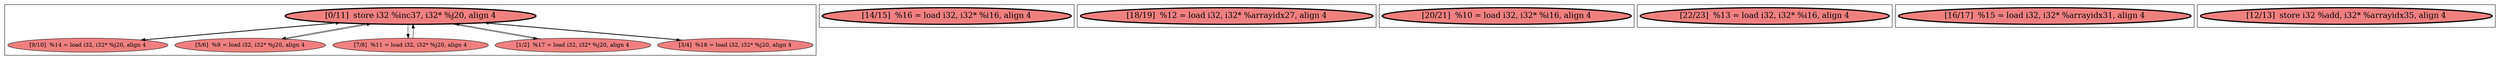 
digraph G {



node570->node566 [ ]
node566->node570 [ ]
node568->node570 [ ]
node567->node570 [ ]
node570->node567 [ ]
node570->node568 [ ]
node570->node571 [ ]
node570->node569 [ ]
node571->node570 [ ]
node569->node570 [ ]


subgraph cluster6 {


node577 [penwidth=3.0,fontsize=20,fillcolor=lightcoral,label="[14/15]  %16 = load i32, i32* %i16, align 4",shape=ellipse,style=filled ]



}

subgraph cluster0 {


node571 [fillcolor=lightcoral,label="[1/2]  %17 = load i32, i32* %j20, align 4",shape=ellipse,style=filled ]
node570 [penwidth=3.0,fontsize=20,fillcolor=lightcoral,label="[0/11]  store i32 %inc37, i32* %j20, align 4",shape=ellipse,style=filled ]
node569 [fillcolor=lightcoral,label="[3/4]  %18 = load i32, i32* %j20, align 4",shape=ellipse,style=filled ]
node568 [fillcolor=lightcoral,label="[5/6]  %9 = load i32, i32* %j20, align 4",shape=ellipse,style=filled ]
node566 [fillcolor=lightcoral,label="[9/10]  %14 = load i32, i32* %j20, align 4",shape=ellipse,style=filled ]
node567 [fillcolor=lightcoral,label="[7/8]  %11 = load i32, i32* %j20, align 4",shape=ellipse,style=filled ]



}

subgraph cluster5 {


node576 [penwidth=3.0,fontsize=20,fillcolor=lightcoral,label="[18/19]  %12 = load i32, i32* %arrayidx27, align 4",shape=ellipse,style=filled ]



}

subgraph cluster1 {


node572 [penwidth=3.0,fontsize=20,fillcolor=lightcoral,label="[20/21]  %10 = load i32, i32* %i16, align 4",shape=ellipse,style=filled ]



}

subgraph cluster2 {


node573 [penwidth=3.0,fontsize=20,fillcolor=lightcoral,label="[22/23]  %13 = load i32, i32* %i16, align 4",shape=ellipse,style=filled ]



}

subgraph cluster3 {


node574 [penwidth=3.0,fontsize=20,fillcolor=lightcoral,label="[16/17]  %15 = load i32, i32* %arrayidx31, align 4",shape=ellipse,style=filled ]



}

subgraph cluster4 {


node575 [penwidth=3.0,fontsize=20,fillcolor=lightcoral,label="[12/13]  store i32 %add, i32* %arrayidx35, align 4",shape=ellipse,style=filled ]



}

}
